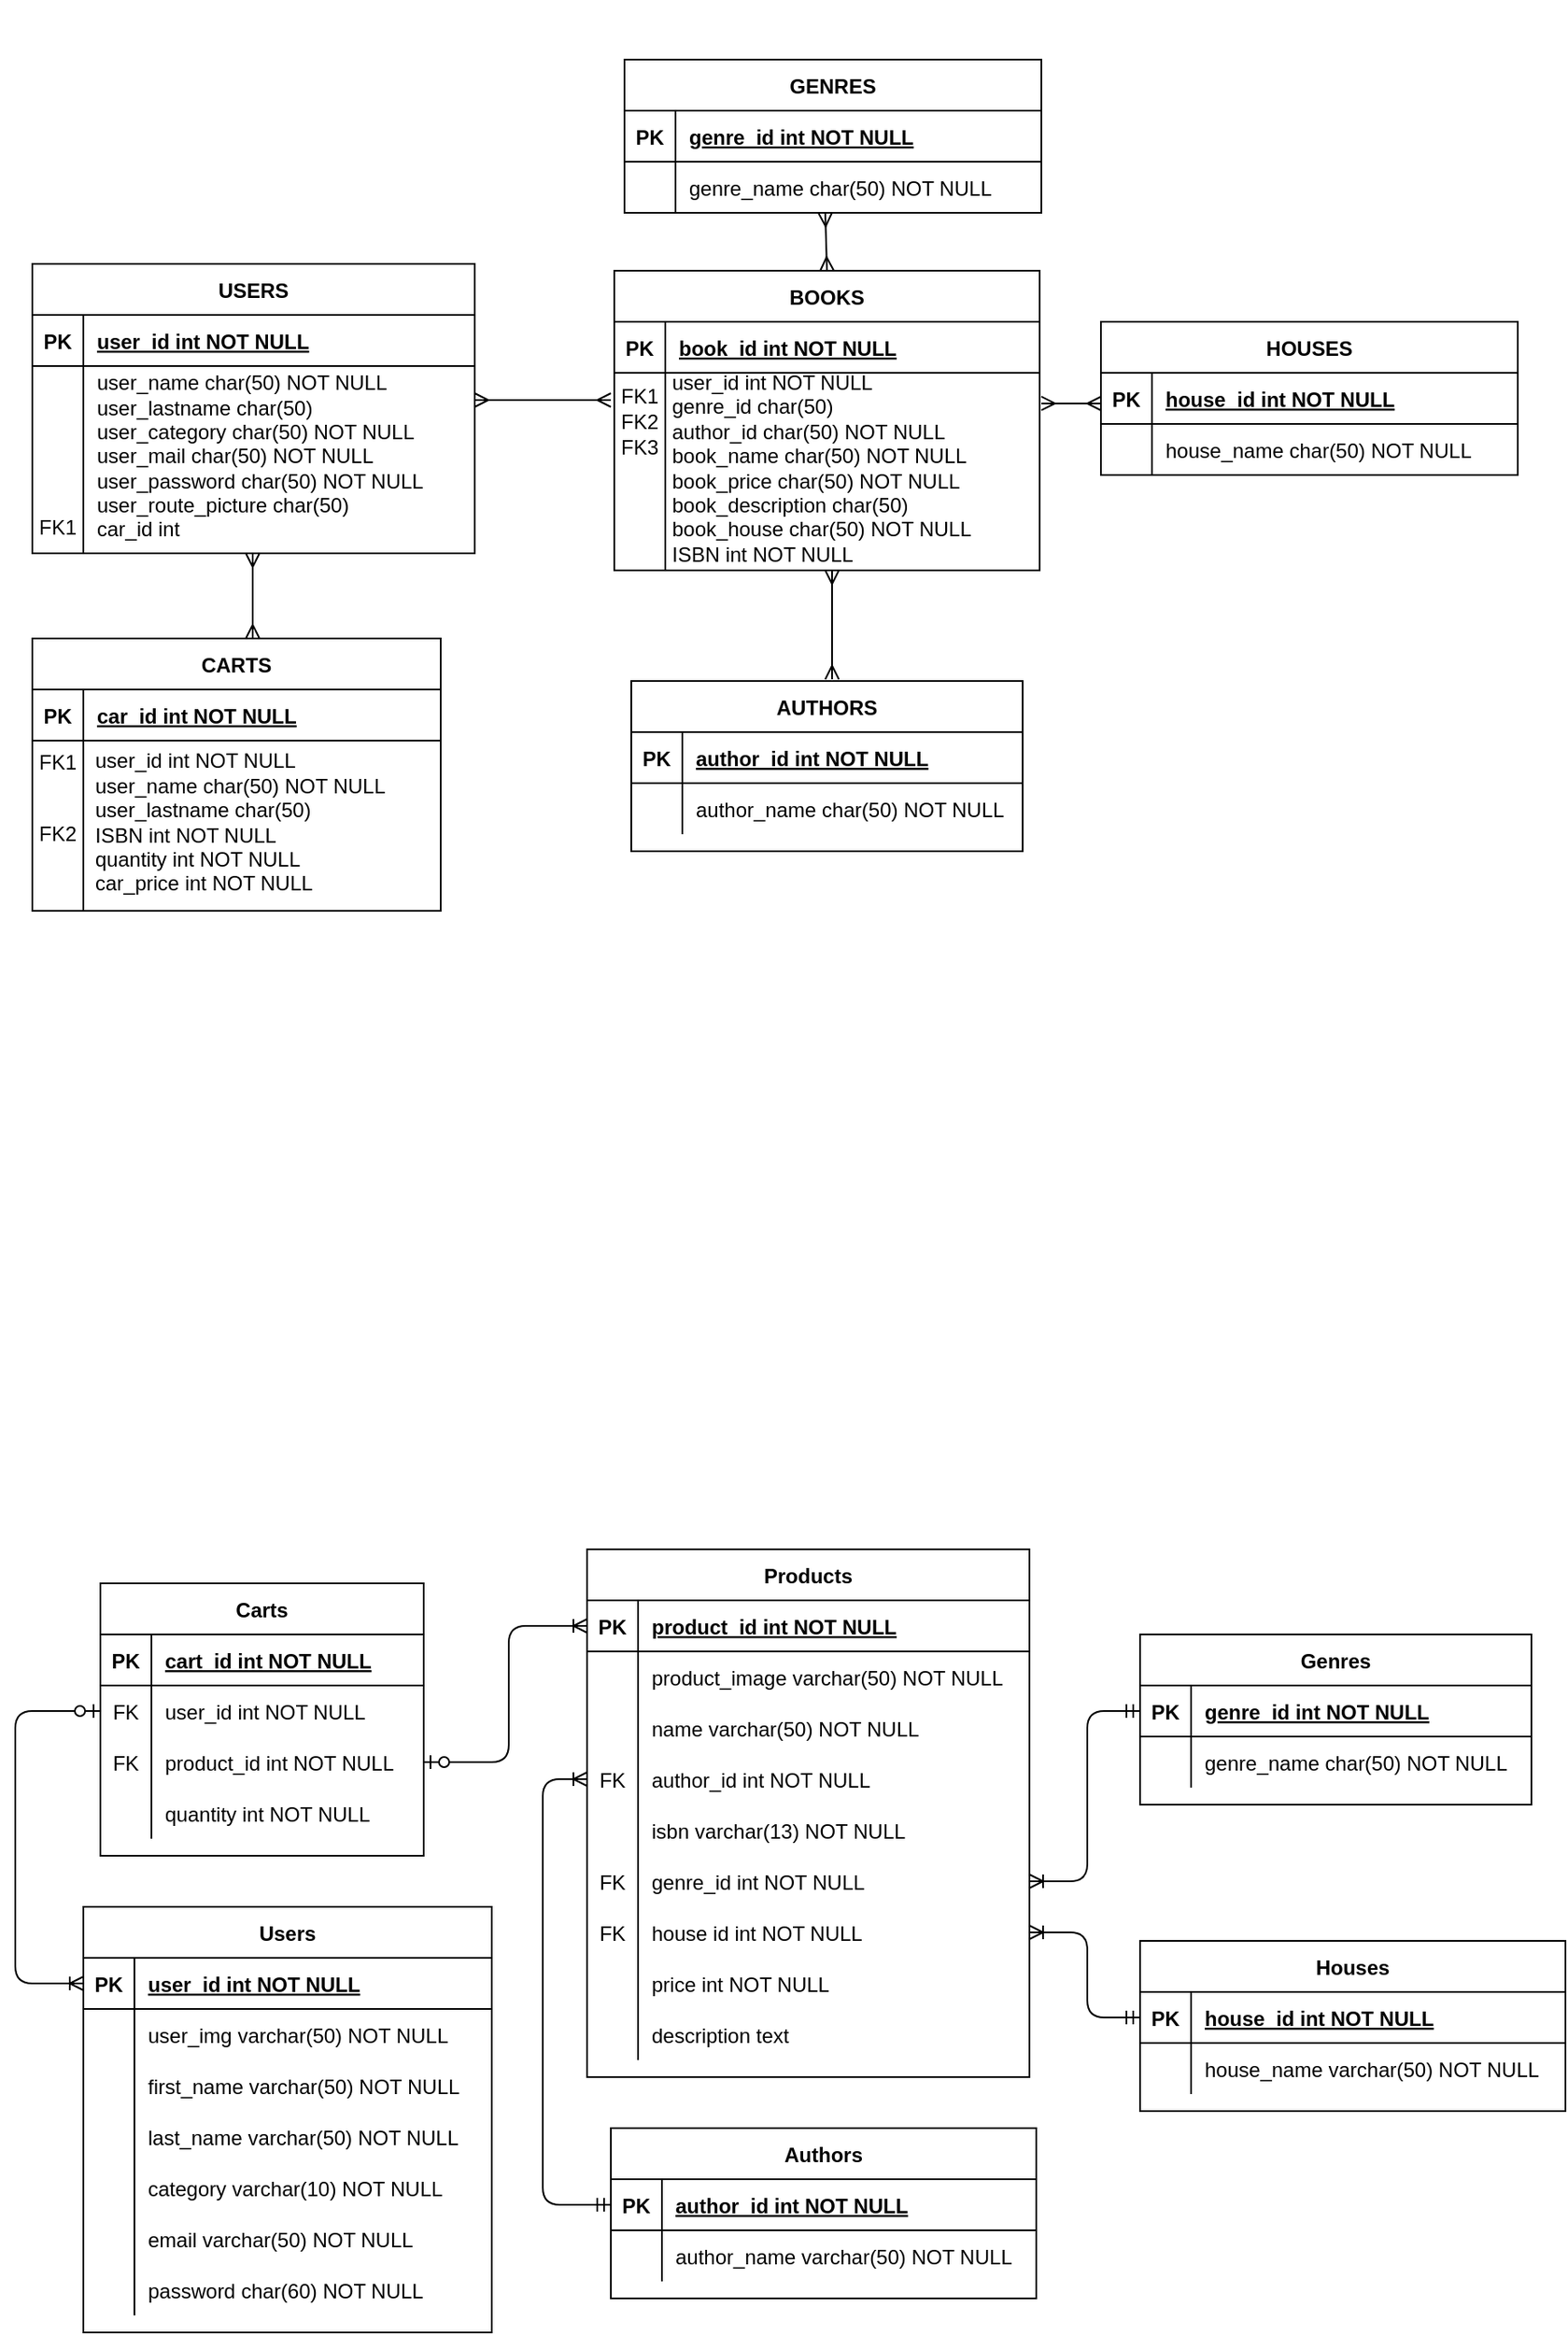 <mxfile version="16.2.4" type="github">
  <diagram id="R2lEEEUBdFMjLlhIrx00" name="Page-1">
    <mxGraphModel dx="1455" dy="888" grid="1" gridSize="10" guides="1" tooltips="1" connect="1" arrows="1" fold="1" page="1" pageScale="1" pageWidth="1100" pageHeight="850" background="none" math="0" shadow="0" extFonts="Permanent Marker^https://fonts.googleapis.com/css?family=Permanent+Marker">
      <root>
        <mxCell id="0" />
        <mxCell id="1" parent="0" />
        <mxCell id="C-vyLk0tnHw3VtMMgP7b-1" value="" style="edgeStyle=entityRelationEdgeStyle;endArrow=ERmany;startArrow=ERmany;endFill=0;startFill=0;" parent="1" edge="1">
          <mxGeometry width="100" height="100" relative="1" as="geometry">
            <mxPoint x="380" y="405" as="sourcePoint" />
            <mxPoint x="460" y="405" as="targetPoint" />
          </mxGeometry>
        </mxCell>
        <mxCell id="C-vyLk0tnHw3VtMMgP7b-2" value="BOOKS" style="shape=table;startSize=30;container=1;collapsible=1;childLayout=tableLayout;fixedRows=1;rowLines=0;fontStyle=1;align=center;resizeLast=1;" parent="1" vertex="1">
          <mxGeometry x="462" y="329" width="250" height="176" as="geometry" />
        </mxCell>
        <mxCell id="C-vyLk0tnHw3VtMMgP7b-3" value="" style="shape=partialRectangle;collapsible=0;dropTarget=0;pointerEvents=0;fillColor=none;points=[[0,0.5],[1,0.5]];portConstraint=eastwest;top=0;left=0;right=0;bottom=1;" parent="C-vyLk0tnHw3VtMMgP7b-2" vertex="1">
          <mxGeometry y="30" width="250" height="30" as="geometry" />
        </mxCell>
        <mxCell id="C-vyLk0tnHw3VtMMgP7b-4" value="PK" style="shape=partialRectangle;overflow=hidden;connectable=0;fillColor=none;top=0;left=0;bottom=0;right=0;fontStyle=1;" parent="C-vyLk0tnHw3VtMMgP7b-3" vertex="1">
          <mxGeometry width="30" height="30" as="geometry">
            <mxRectangle width="30" height="30" as="alternateBounds" />
          </mxGeometry>
        </mxCell>
        <mxCell id="C-vyLk0tnHw3VtMMgP7b-5" value="book_id int NOT NULL " style="shape=partialRectangle;overflow=hidden;connectable=0;fillColor=none;top=0;left=0;bottom=0;right=0;align=left;spacingLeft=6;fontStyle=5;" parent="C-vyLk0tnHw3VtMMgP7b-3" vertex="1">
          <mxGeometry x="30" width="220" height="30" as="geometry">
            <mxRectangle width="220" height="30" as="alternateBounds" />
          </mxGeometry>
        </mxCell>
        <mxCell id="C-vyLk0tnHw3VtMMgP7b-6" value="" style="shape=partialRectangle;collapsible=0;dropTarget=0;pointerEvents=0;fillColor=none;points=[[0,0.5],[1,0.5]];portConstraint=eastwest;top=0;left=0;right=0;bottom=0;" parent="C-vyLk0tnHw3VtMMgP7b-2" vertex="1">
          <mxGeometry y="60" width="250" height="26" as="geometry" />
        </mxCell>
        <mxCell id="C-vyLk0tnHw3VtMMgP7b-7" value="FK1" style="shape=partialRectangle;overflow=hidden;connectable=0;fillColor=none;top=0;left=0;bottom=0;right=0;" parent="C-vyLk0tnHw3VtMMgP7b-6" vertex="1">
          <mxGeometry width="30" height="26" as="geometry">
            <mxRectangle width="30" height="26" as="alternateBounds" />
          </mxGeometry>
        </mxCell>
        <mxCell id="C-vyLk0tnHw3VtMMgP7b-8" value="" style="shape=partialRectangle;overflow=hidden;connectable=0;fillColor=none;top=0;left=0;bottom=0;right=0;align=left;spacingLeft=6;" parent="C-vyLk0tnHw3VtMMgP7b-6" vertex="1">
          <mxGeometry x="30" width="220" height="26" as="geometry">
            <mxRectangle width="220" height="26" as="alternateBounds" />
          </mxGeometry>
        </mxCell>
        <mxCell id="C-vyLk0tnHw3VtMMgP7b-23" value="USERS" style="shape=table;startSize=30;container=1;collapsible=1;childLayout=tableLayout;fixedRows=1;rowLines=0;fontStyle=1;align=center;resizeLast=1;" parent="1" vertex="1">
          <mxGeometry x="120" y="325" width="260" height="170" as="geometry" />
        </mxCell>
        <mxCell id="C-vyLk0tnHw3VtMMgP7b-24" value="" style="shape=partialRectangle;collapsible=0;dropTarget=0;pointerEvents=0;fillColor=none;points=[[0,0.5],[1,0.5]];portConstraint=eastwest;top=0;left=0;right=0;bottom=1;" parent="C-vyLk0tnHw3VtMMgP7b-23" vertex="1">
          <mxGeometry y="30" width="260" height="30" as="geometry" />
        </mxCell>
        <mxCell id="C-vyLk0tnHw3VtMMgP7b-25" value="PK" style="shape=partialRectangle;overflow=hidden;connectable=0;fillColor=none;top=0;left=0;bottom=0;right=0;fontStyle=1;" parent="C-vyLk0tnHw3VtMMgP7b-24" vertex="1">
          <mxGeometry width="30" height="30" as="geometry">
            <mxRectangle width="30" height="30" as="alternateBounds" />
          </mxGeometry>
        </mxCell>
        <mxCell id="C-vyLk0tnHw3VtMMgP7b-26" value="user_id int NOT NULL " style="shape=partialRectangle;overflow=hidden;connectable=0;fillColor=none;top=0;left=0;bottom=0;right=0;align=left;spacingLeft=6;fontStyle=5;" parent="C-vyLk0tnHw3VtMMgP7b-24" vertex="1">
          <mxGeometry x="30" width="230" height="30" as="geometry">
            <mxRectangle width="230" height="30" as="alternateBounds" />
          </mxGeometry>
        </mxCell>
        <mxCell id="C-vyLk0tnHw3VtMMgP7b-27" value="" style="shape=partialRectangle;collapsible=0;dropTarget=0;pointerEvents=0;fillColor=none;points=[[0,0.5],[1,0.5]];portConstraint=eastwest;top=0;left=0;right=0;bottom=0;" parent="C-vyLk0tnHw3VtMMgP7b-23" vertex="1">
          <mxGeometry y="60" width="260" height="40" as="geometry" />
        </mxCell>
        <mxCell id="C-vyLk0tnHw3VtMMgP7b-28" value="" style="shape=partialRectangle;overflow=hidden;connectable=0;fillColor=none;top=0;left=0;bottom=0;right=0;" parent="C-vyLk0tnHw3VtMMgP7b-27" vertex="1">
          <mxGeometry width="30" height="40" as="geometry">
            <mxRectangle width="30" height="40" as="alternateBounds" />
          </mxGeometry>
        </mxCell>
        <mxCell id="C-vyLk0tnHw3VtMMgP7b-29" value="&#xa;&#xa;" style="shape=partialRectangle;overflow=hidden;connectable=0;fillColor=none;top=0;left=0;bottom=0;right=0;align=left;spacingLeft=6;" parent="C-vyLk0tnHw3VtMMgP7b-27" vertex="1">
          <mxGeometry x="30" width="230" height="40" as="geometry">
            <mxRectangle width="230" height="40" as="alternateBounds" />
          </mxGeometry>
        </mxCell>
        <mxCell id="ZneQ47D488NHgHxuApnF-2" value="&lt;div align=&quot;left&quot;&gt;user_name char(50) NOT NULL&lt;/div&gt;&lt;div align=&quot;left&quot;&gt;user_lastname char(50)&lt;br&gt;&lt;/div&gt;&lt;div align=&quot;left&quot;&gt;user_category char(50) NOT NULL&lt;/div&gt;&lt;div align=&quot;left&quot;&gt;user_mail char(50) NOT NULL&lt;/div&gt;&lt;div align=&quot;left&quot;&gt;user_password char(50) NOT NULL&lt;/div&gt;&lt;div align=&quot;left&quot;&gt;user_route_picture char(50) &lt;br&gt;&lt;/div&gt;&lt;div align=&quot;left&quot;&gt;car_id int&lt;br&gt;&lt;/div&gt;" style="text;html=1;strokeColor=none;fillColor=none;align=left;verticalAlign=middle;whiteSpace=wrap;rounded=0;" parent="1" vertex="1">
          <mxGeometry x="156" y="388" width="220" height="100" as="geometry" />
        </mxCell>
        <mxCell id="ZneQ47D488NHgHxuApnF-3" value="" style="endArrow=none;html=1;rounded=0;" parent="1" edge="1">
          <mxGeometry width="50" height="50" relative="1" as="geometry">
            <mxPoint x="150" y="495" as="sourcePoint" />
            <mxPoint x="150" y="425" as="targetPoint" />
          </mxGeometry>
        </mxCell>
        <mxCell id="ZneQ47D488NHgHxuApnF-8" value="&lt;div align=&quot;left&quot;&gt;&lt;font style=&quot;font-size: 12px&quot;&gt;user_id int NOT NULL&lt;/font&gt;&lt;/div&gt;&lt;div align=&quot;left&quot;&gt;&lt;font style=&quot;font-size: 12px&quot;&gt;genre_id char(50)&lt;br&gt;&lt;/font&gt;&lt;/div&gt;&lt;div align=&quot;left&quot;&gt;&lt;font style=&quot;font-size: 12px&quot;&gt;author_id char(50) NOT NULL&lt;/font&gt;&lt;/div&gt;&lt;div align=&quot;left&quot;&gt;&lt;font style=&quot;font-size: 12px&quot;&gt;book_name char(50) NOT NULL&lt;/font&gt;&lt;/div&gt;&lt;div align=&quot;left&quot;&gt;&lt;font style=&quot;font-size: 12px&quot;&gt;book_price char(50) NOT NULL&lt;/font&gt;&lt;/div&gt;&lt;div align=&quot;left&quot;&gt;&lt;font style=&quot;font-size: 12px&quot;&gt;book_description char(50) &lt;br&gt;&lt;/font&gt;&lt;/div&gt;&lt;div align=&quot;left&quot;&gt;&lt;font style=&quot;font-size: 12px&quot;&gt;book_house char(50) NOT NULL&lt;br&gt;&lt;/font&gt;&lt;/div&gt;&lt;div align=&quot;left&quot;&gt;&lt;font style=&quot;font-size: 12px&quot;&gt;ISBN int NOT NULL&lt;/font&gt;&lt;/div&gt;" style="text;html=1;strokeColor=none;fillColor=none;align=left;verticalAlign=middle;whiteSpace=wrap;rounded=0;" parent="1" vertex="1">
          <mxGeometry x="494" y="391" width="220" height="107" as="geometry" />
        </mxCell>
        <mxCell id="ZneQ47D488NHgHxuApnF-9" value="FK2" style="shape=partialRectangle;overflow=hidden;connectable=0;fillColor=none;top=0;left=0;bottom=0;right=0;" parent="1" vertex="1">
          <mxGeometry x="462" y="402" width="30" height="30" as="geometry">
            <mxRectangle width="30" height="30" as="alternateBounds" />
          </mxGeometry>
        </mxCell>
        <mxCell id="ZneQ47D488NHgHxuApnF-10" value="FK3" style="shape=partialRectangle;overflow=hidden;connectable=0;fillColor=none;top=0;left=0;bottom=0;right=0;" parent="1" vertex="1">
          <mxGeometry x="462" y="417" width="30" height="30" as="geometry">
            <mxRectangle width="30" height="30" as="alternateBounds" />
          </mxGeometry>
        </mxCell>
        <mxCell id="ZneQ47D488NHgHxuApnF-11" value="" style="endArrow=none;html=1;rounded=0;" parent="1" edge="1">
          <mxGeometry width="50" height="50" relative="1" as="geometry">
            <mxPoint x="492" y="505" as="sourcePoint" />
            <mxPoint x="492" y="405" as="targetPoint" />
          </mxGeometry>
        </mxCell>
        <mxCell id="YpCkI6LuMpmQPJ3ws52z-8" value="" style="endArrow=ERmany;html=1;rounded=0;startArrow=ERmany;startFill=0;endFill=0;" parent="1" edge="1">
          <mxGeometry width="50" height="50" relative="1" as="geometry">
            <mxPoint x="590" y="569" as="sourcePoint" />
            <mxPoint x="590" y="505" as="targetPoint" />
          </mxGeometry>
        </mxCell>
        <mxCell id="YpCkI6LuMpmQPJ3ws52z-10" value="" style="group" parent="1" vertex="1" connectable="0">
          <mxGeometry x="476" y="170" width="335" height="210" as="geometry" />
        </mxCell>
        <mxCell id="YpCkI6LuMpmQPJ3ws52z-11" value="GENRES" style="shape=table;startSize=30;container=1;collapsible=1;childLayout=tableLayout;fixedRows=1;rowLines=0;fontStyle=1;align=center;resizeLast=1;" parent="YpCkI6LuMpmQPJ3ws52z-10" vertex="1">
          <mxGeometry x="-8" y="35" width="245" height="90" as="geometry" />
        </mxCell>
        <mxCell id="YpCkI6LuMpmQPJ3ws52z-12" value="" style="shape=partialRectangle;collapsible=0;dropTarget=0;pointerEvents=0;fillColor=none;points=[[0,0.5],[1,0.5]];portConstraint=eastwest;top=0;left=0;right=0;bottom=1;" parent="YpCkI6LuMpmQPJ3ws52z-11" vertex="1">
          <mxGeometry y="30" width="245" height="30" as="geometry" />
        </mxCell>
        <mxCell id="YpCkI6LuMpmQPJ3ws52z-13" value="PK" style="shape=partialRectangle;overflow=hidden;connectable=0;fillColor=none;top=0;left=0;bottom=0;right=0;fontStyle=1;" parent="YpCkI6LuMpmQPJ3ws52z-12" vertex="1">
          <mxGeometry width="30" height="30" as="geometry">
            <mxRectangle width="30" height="30" as="alternateBounds" />
          </mxGeometry>
        </mxCell>
        <mxCell id="YpCkI6LuMpmQPJ3ws52z-14" value="genre_id int NOT NULL " style="shape=partialRectangle;overflow=hidden;connectable=0;fillColor=none;top=0;left=0;bottom=0;right=0;align=left;spacingLeft=6;fontStyle=5;" parent="YpCkI6LuMpmQPJ3ws52z-12" vertex="1">
          <mxGeometry x="30" width="215" height="30" as="geometry">
            <mxRectangle width="215" height="30" as="alternateBounds" />
          </mxGeometry>
        </mxCell>
        <mxCell id="YpCkI6LuMpmQPJ3ws52z-15" value="" style="shape=partialRectangle;collapsible=0;dropTarget=0;pointerEvents=0;fillColor=none;points=[[0,0.5],[1,0.5]];portConstraint=eastwest;top=0;left=0;right=0;bottom=0;" parent="YpCkI6LuMpmQPJ3ws52z-11" vertex="1">
          <mxGeometry y="60" width="245" height="30" as="geometry" />
        </mxCell>
        <mxCell id="YpCkI6LuMpmQPJ3ws52z-16" value="" style="shape=partialRectangle;overflow=hidden;connectable=0;fillColor=none;top=0;left=0;bottom=0;right=0;" parent="YpCkI6LuMpmQPJ3ws52z-15" vertex="1">
          <mxGeometry width="30" height="30" as="geometry">
            <mxRectangle width="30" height="30" as="alternateBounds" />
          </mxGeometry>
        </mxCell>
        <mxCell id="YpCkI6LuMpmQPJ3ws52z-17" value="genre_name char(50) NOT NULL" style="shape=partialRectangle;overflow=hidden;connectable=0;fillColor=none;top=0;left=0;bottom=0;right=0;align=left;spacingLeft=6;" parent="YpCkI6LuMpmQPJ3ws52z-15" vertex="1">
          <mxGeometry x="30" width="215" height="30" as="geometry">
            <mxRectangle width="215" height="30" as="alternateBounds" />
          </mxGeometry>
        </mxCell>
        <mxCell id="YpCkI6LuMpmQPJ3ws52z-26" value="" style="endArrow=ERmany;html=1;rounded=0;startArrow=ERmany;startFill=0;endFill=0;exitX=0.5;exitY=0;exitDx=0;exitDy=0;" parent="YpCkI6LuMpmQPJ3ws52z-10" source="C-vyLk0tnHw3VtMMgP7b-2" edge="1">
          <mxGeometry width="50" height="50" relative="1" as="geometry">
            <mxPoint x="178.04" y="125" as="sourcePoint" />
            <mxPoint x="110" y="125" as="targetPoint" />
          </mxGeometry>
        </mxCell>
        <mxCell id="YpCkI6LuMpmQPJ3ws52z-19" value="HOUSES" style="shape=table;startSize=30;container=1;collapsible=1;childLayout=tableLayout;fixedRows=1;rowLines=0;fontStyle=1;align=center;resizeLast=1;" parent="1" vertex="1">
          <mxGeometry x="748" y="359" width="245" height="90" as="geometry" />
        </mxCell>
        <mxCell id="YpCkI6LuMpmQPJ3ws52z-20" value="" style="shape=partialRectangle;collapsible=0;dropTarget=0;pointerEvents=0;fillColor=none;points=[[0,0.5],[1,0.5]];portConstraint=eastwest;top=0;left=0;right=0;bottom=1;" parent="YpCkI6LuMpmQPJ3ws52z-19" vertex="1">
          <mxGeometry y="30" width="245" height="30" as="geometry" />
        </mxCell>
        <mxCell id="YpCkI6LuMpmQPJ3ws52z-21" value="PK" style="shape=partialRectangle;overflow=hidden;connectable=0;fillColor=none;top=0;left=0;bottom=0;right=0;fontStyle=1;" parent="YpCkI6LuMpmQPJ3ws52z-20" vertex="1">
          <mxGeometry width="30" height="30" as="geometry">
            <mxRectangle width="30" height="30" as="alternateBounds" />
          </mxGeometry>
        </mxCell>
        <mxCell id="YpCkI6LuMpmQPJ3ws52z-22" value="house_id int NOT NULL " style="shape=partialRectangle;overflow=hidden;connectable=0;fillColor=none;top=0;left=0;bottom=0;right=0;align=left;spacingLeft=6;fontStyle=5;" parent="YpCkI6LuMpmQPJ3ws52z-20" vertex="1">
          <mxGeometry x="30" width="215" height="30" as="geometry">
            <mxRectangle width="215" height="30" as="alternateBounds" />
          </mxGeometry>
        </mxCell>
        <mxCell id="YpCkI6LuMpmQPJ3ws52z-23" value="" style="shape=partialRectangle;collapsible=0;dropTarget=0;pointerEvents=0;fillColor=none;points=[[0,0.5],[1,0.5]];portConstraint=eastwest;top=0;left=0;right=0;bottom=0;" parent="YpCkI6LuMpmQPJ3ws52z-19" vertex="1">
          <mxGeometry y="60" width="245" height="30" as="geometry" />
        </mxCell>
        <mxCell id="YpCkI6LuMpmQPJ3ws52z-24" value="" style="shape=partialRectangle;overflow=hidden;connectable=0;fillColor=none;top=0;left=0;bottom=0;right=0;" parent="YpCkI6LuMpmQPJ3ws52z-23" vertex="1">
          <mxGeometry width="30" height="30" as="geometry">
            <mxRectangle width="30" height="30" as="alternateBounds" />
          </mxGeometry>
        </mxCell>
        <mxCell id="YpCkI6LuMpmQPJ3ws52z-25" value="house_name char(50) NOT NULL" style="shape=partialRectangle;overflow=hidden;connectable=0;fillColor=none;top=0;left=0;bottom=0;right=0;align=left;spacingLeft=6;" parent="YpCkI6LuMpmQPJ3ws52z-23" vertex="1">
          <mxGeometry x="30" width="215" height="30" as="geometry">
            <mxRectangle width="215" height="30" as="alternateBounds" />
          </mxGeometry>
        </mxCell>
        <mxCell id="YpCkI6LuMpmQPJ3ws52z-30" value="" style="endArrow=ERmany;html=1;rounded=0;startArrow=ERmany;startFill=0;endFill=0;entryX=0;entryY=0.5;entryDx=0;entryDy=0;exitX=1;exitY=0.112;exitDx=0;exitDy=0;exitPerimeter=0;" parent="1" edge="1">
          <mxGeometry width="50" height="50" relative="1" as="geometry">
            <mxPoint x="713" y="406.984" as="sourcePoint" />
            <mxPoint x="748" y="407" as="targetPoint" />
          </mxGeometry>
        </mxCell>
        <mxCell id="YpCkI6LuMpmQPJ3ws52z-33" value="CARTS" style="shape=table;startSize=30;container=1;collapsible=1;childLayout=tableLayout;fixedRows=1;rowLines=0;fontStyle=1;align=center;resizeLast=1;" parent="1" vertex="1">
          <mxGeometry x="120" y="545" width="240" height="160" as="geometry" />
        </mxCell>
        <mxCell id="YpCkI6LuMpmQPJ3ws52z-34" value="" style="shape=partialRectangle;collapsible=0;dropTarget=0;pointerEvents=0;fillColor=none;points=[[0,0.5],[1,0.5]];portConstraint=eastwest;top=0;left=0;right=0;bottom=1;" parent="YpCkI6LuMpmQPJ3ws52z-33" vertex="1">
          <mxGeometry y="30" width="240" height="30" as="geometry" />
        </mxCell>
        <mxCell id="YpCkI6LuMpmQPJ3ws52z-35" value="PK" style="shape=partialRectangle;overflow=hidden;connectable=0;fillColor=none;top=0;left=0;bottom=0;right=0;fontStyle=1;" parent="YpCkI6LuMpmQPJ3ws52z-34" vertex="1">
          <mxGeometry width="30" height="30" as="geometry">
            <mxRectangle width="30" height="30" as="alternateBounds" />
          </mxGeometry>
        </mxCell>
        <mxCell id="YpCkI6LuMpmQPJ3ws52z-36" value="car_id int NOT NULL " style="shape=partialRectangle;overflow=hidden;connectable=0;fillColor=none;top=0;left=0;bottom=0;right=0;align=left;spacingLeft=6;fontStyle=5;" parent="YpCkI6LuMpmQPJ3ws52z-34" vertex="1">
          <mxGeometry x="30" width="210" height="30" as="geometry">
            <mxRectangle width="210" height="30" as="alternateBounds" />
          </mxGeometry>
        </mxCell>
        <mxCell id="YpCkI6LuMpmQPJ3ws52z-37" value="" style="shape=partialRectangle;collapsible=0;dropTarget=0;pointerEvents=0;fillColor=none;points=[[0,0.5],[1,0.5]];portConstraint=eastwest;top=0;left=0;right=0;bottom=0;" parent="YpCkI6LuMpmQPJ3ws52z-33" vertex="1">
          <mxGeometry y="60" width="240" height="30" as="geometry" />
        </mxCell>
        <mxCell id="YpCkI6LuMpmQPJ3ws52z-38" value="" style="shape=partialRectangle;overflow=hidden;connectable=0;fillColor=none;top=0;left=0;bottom=0;right=0;" parent="YpCkI6LuMpmQPJ3ws52z-37" vertex="1">
          <mxGeometry width="30" height="30" as="geometry">
            <mxRectangle width="30" height="30" as="alternateBounds" />
          </mxGeometry>
        </mxCell>
        <mxCell id="YpCkI6LuMpmQPJ3ws52z-39" value="&#xa;" style="shape=partialRectangle;overflow=hidden;connectable=0;fillColor=none;top=0;left=0;bottom=0;right=0;align=left;spacingLeft=6;" parent="YpCkI6LuMpmQPJ3ws52z-37" vertex="1">
          <mxGeometry x="30" width="210" height="30" as="geometry">
            <mxRectangle width="210" height="30" as="alternateBounds" />
          </mxGeometry>
        </mxCell>
        <mxCell id="YpCkI6LuMpmQPJ3ws52z-41" value="" style="endArrow=none;html=1;rounded=0;" parent="1" edge="1">
          <mxGeometry width="50" height="50" relative="1" as="geometry">
            <mxPoint x="150" y="705" as="sourcePoint" />
            <mxPoint x="150" y="635" as="targetPoint" />
          </mxGeometry>
        </mxCell>
        <mxCell id="YpCkI6LuMpmQPJ3ws52z-43" value="&lt;div&gt;user_id int NOT NULL&lt;br&gt;&lt;/div&gt;&lt;div&gt;user_name char(50) NOT NULL&lt;/div&gt;user_lastname char(50)&lt;br&gt;&lt;div&gt;ISBN int NOT NULL&lt;/div&gt;&lt;div&gt;quantity int NOT NULL&lt;/div&gt;&lt;div&gt;car_price int NOT NULL&lt;br&gt;&lt;/div&gt;" style="text;html=1;strokeColor=none;fillColor=none;align=left;verticalAlign=middle;whiteSpace=wrap;rounded=0;" parent="1" vertex="1">
          <mxGeometry x="155" y="638" width="202" height="30" as="geometry" />
        </mxCell>
        <mxCell id="YpCkI6LuMpmQPJ3ws52z-44" value="FK1" style="shape=partialRectangle;overflow=hidden;connectable=0;fillColor=none;top=0;left=0;bottom=0;right=0;" parent="1" vertex="1">
          <mxGeometry x="120" y="602" width="30" height="30" as="geometry">
            <mxRectangle width="30" height="30" as="alternateBounds" />
          </mxGeometry>
        </mxCell>
        <mxCell id="YpCkI6LuMpmQPJ3ws52z-45" value="FK2" style="shape=partialRectangle;overflow=hidden;connectable=0;fillColor=none;top=0;left=0;bottom=0;right=0;" parent="1" vertex="1">
          <mxGeometry x="120" y="644" width="30" height="30" as="geometry">
            <mxRectangle width="30" height="30" as="alternateBounds" />
          </mxGeometry>
        </mxCell>
        <mxCell id="YpCkI6LuMpmQPJ3ws52z-46" value="FK1" style="shape=partialRectangle;overflow=hidden;connectable=0;fillColor=none;top=0;left=0;bottom=0;right=0;" parent="1" vertex="1">
          <mxGeometry x="120" y="464" width="30" height="30" as="geometry">
            <mxRectangle width="30" height="30" as="alternateBounds" />
          </mxGeometry>
        </mxCell>
        <mxCell id="YpCkI6LuMpmQPJ3ws52z-47" value="" style="endArrow=ERmany;html=1;rounded=0;startArrow=ERmany;startFill=0;endFill=0;" parent="1" edge="1">
          <mxGeometry width="50" height="50" relative="1" as="geometry">
            <mxPoint x="249.5" y="545" as="sourcePoint" />
            <mxPoint x="249.5" y="495" as="targetPoint" />
          </mxGeometry>
        </mxCell>
        <mxCell id="8YSvI5HDLCldSoKLDmNp-1" value="Users" style="shape=table;startSize=30;container=1;collapsible=1;childLayout=tableLayout;fixedRows=1;rowLines=0;fontStyle=1;align=center;resizeLast=1;" vertex="1" parent="1">
          <mxGeometry x="150" y="1290" width="240" height="250" as="geometry" />
        </mxCell>
        <mxCell id="8YSvI5HDLCldSoKLDmNp-2" value="" style="shape=tableRow;horizontal=0;startSize=0;swimlaneHead=0;swimlaneBody=0;fillColor=none;collapsible=0;dropTarget=0;points=[[0,0.5],[1,0.5]];portConstraint=eastwest;top=0;left=0;right=0;bottom=1;" vertex="1" parent="8YSvI5HDLCldSoKLDmNp-1">
          <mxGeometry y="30" width="240" height="30" as="geometry" />
        </mxCell>
        <mxCell id="8YSvI5HDLCldSoKLDmNp-3" value="PK" style="shape=partialRectangle;overflow=hidden;connectable=0;fillColor=none;top=0;left=0;bottom=0;right=0;fontStyle=1;" vertex="1" parent="8YSvI5HDLCldSoKLDmNp-2">
          <mxGeometry width="30" height="30" as="geometry">
            <mxRectangle width="30" height="30" as="alternateBounds" />
          </mxGeometry>
        </mxCell>
        <mxCell id="8YSvI5HDLCldSoKLDmNp-4" value="user_id int NOT NULL" style="shape=partialRectangle;overflow=hidden;connectable=0;fillColor=none;align=left;top=0;left=0;bottom=0;right=0;spacingLeft=6;fontStyle=5;" vertex="1" parent="8YSvI5HDLCldSoKLDmNp-2">
          <mxGeometry x="30" width="210" height="30" as="geometry">
            <mxRectangle width="210" height="30" as="alternateBounds" />
          </mxGeometry>
        </mxCell>
        <mxCell id="8YSvI5HDLCldSoKLDmNp-5" value="" style="shape=tableRow;horizontal=0;startSize=0;swimlaneHead=0;swimlaneBody=0;fillColor=none;collapsible=0;dropTarget=0;points=[[0,0.5],[1,0.5]];portConstraint=eastwest;top=0;left=0;right=0;bottom=0;" vertex="1" parent="8YSvI5HDLCldSoKLDmNp-1">
          <mxGeometry y="60" width="240" height="30" as="geometry" />
        </mxCell>
        <mxCell id="8YSvI5HDLCldSoKLDmNp-6" value="" style="shape=partialRectangle;overflow=hidden;connectable=0;fillColor=none;top=0;left=0;bottom=0;right=0;" vertex="1" parent="8YSvI5HDLCldSoKLDmNp-5">
          <mxGeometry width="30" height="30" as="geometry">
            <mxRectangle width="30" height="30" as="alternateBounds" />
          </mxGeometry>
        </mxCell>
        <mxCell id="8YSvI5HDLCldSoKLDmNp-7" value="user_img varchar(50) NOT NULL" style="shape=partialRectangle;overflow=hidden;connectable=0;fillColor=none;align=left;top=0;left=0;bottom=0;right=0;spacingLeft=6;" vertex="1" parent="8YSvI5HDLCldSoKLDmNp-5">
          <mxGeometry x="30" width="210" height="30" as="geometry">
            <mxRectangle width="210" height="30" as="alternateBounds" />
          </mxGeometry>
        </mxCell>
        <mxCell id="8YSvI5HDLCldSoKLDmNp-8" value="" style="shape=tableRow;horizontal=0;startSize=0;swimlaneHead=0;swimlaneBody=0;fillColor=none;collapsible=0;dropTarget=0;points=[[0,0.5],[1,0.5]];portConstraint=eastwest;top=0;left=0;right=0;bottom=0;" vertex="1" parent="8YSvI5HDLCldSoKLDmNp-1">
          <mxGeometry y="90" width="240" height="30" as="geometry" />
        </mxCell>
        <mxCell id="8YSvI5HDLCldSoKLDmNp-9" value="" style="shape=partialRectangle;overflow=hidden;connectable=0;fillColor=none;top=0;left=0;bottom=0;right=0;" vertex="1" parent="8YSvI5HDLCldSoKLDmNp-8">
          <mxGeometry width="30" height="30" as="geometry">
            <mxRectangle width="30" height="30" as="alternateBounds" />
          </mxGeometry>
        </mxCell>
        <mxCell id="8YSvI5HDLCldSoKLDmNp-10" value="first_name varchar(50) NOT NULL" style="shape=partialRectangle;overflow=hidden;connectable=0;fillColor=none;align=left;top=0;left=0;bottom=0;right=0;spacingLeft=6;" vertex="1" parent="8YSvI5HDLCldSoKLDmNp-8">
          <mxGeometry x="30" width="210" height="30" as="geometry">
            <mxRectangle width="210" height="30" as="alternateBounds" />
          </mxGeometry>
        </mxCell>
        <mxCell id="8YSvI5HDLCldSoKLDmNp-11" value="" style="shape=tableRow;horizontal=0;startSize=0;swimlaneHead=0;swimlaneBody=0;fillColor=none;collapsible=0;dropTarget=0;points=[[0,0.5],[1,0.5]];portConstraint=eastwest;top=0;left=0;right=0;bottom=0;" vertex="1" parent="8YSvI5HDLCldSoKLDmNp-1">
          <mxGeometry y="120" width="240" height="30" as="geometry" />
        </mxCell>
        <mxCell id="8YSvI5HDLCldSoKLDmNp-12" value="" style="shape=partialRectangle;overflow=hidden;connectable=0;fillColor=none;top=0;left=0;bottom=0;right=0;" vertex="1" parent="8YSvI5HDLCldSoKLDmNp-11">
          <mxGeometry width="30" height="30" as="geometry">
            <mxRectangle width="30" height="30" as="alternateBounds" />
          </mxGeometry>
        </mxCell>
        <mxCell id="8YSvI5HDLCldSoKLDmNp-13" value="last_name varchar(50) NOT NULL" style="shape=partialRectangle;overflow=hidden;connectable=0;fillColor=none;align=left;top=0;left=0;bottom=0;right=0;spacingLeft=6;" vertex="1" parent="8YSvI5HDLCldSoKLDmNp-11">
          <mxGeometry x="30" width="210" height="30" as="geometry">
            <mxRectangle width="210" height="30" as="alternateBounds" />
          </mxGeometry>
        </mxCell>
        <mxCell id="8YSvI5HDLCldSoKLDmNp-14" value="" style="shape=tableRow;horizontal=0;startSize=0;swimlaneHead=0;swimlaneBody=0;fillColor=none;collapsible=0;dropTarget=0;points=[[0,0.5],[1,0.5]];portConstraint=eastwest;top=0;left=0;right=0;bottom=0;" vertex="1" parent="8YSvI5HDLCldSoKLDmNp-1">
          <mxGeometry y="150" width="240" height="30" as="geometry" />
        </mxCell>
        <mxCell id="8YSvI5HDLCldSoKLDmNp-15" value="" style="shape=partialRectangle;overflow=hidden;connectable=0;fillColor=none;top=0;left=0;bottom=0;right=0;" vertex="1" parent="8YSvI5HDLCldSoKLDmNp-14">
          <mxGeometry width="30" height="30" as="geometry">
            <mxRectangle width="30" height="30" as="alternateBounds" />
          </mxGeometry>
        </mxCell>
        <mxCell id="8YSvI5HDLCldSoKLDmNp-16" value="category varchar(10) NOT NULL" style="shape=partialRectangle;overflow=hidden;connectable=0;fillColor=none;align=left;top=0;left=0;bottom=0;right=0;spacingLeft=6;" vertex="1" parent="8YSvI5HDLCldSoKLDmNp-14">
          <mxGeometry x="30" width="210" height="30" as="geometry">
            <mxRectangle width="210" height="30" as="alternateBounds" />
          </mxGeometry>
        </mxCell>
        <mxCell id="8YSvI5HDLCldSoKLDmNp-17" value="" style="shape=tableRow;horizontal=0;startSize=0;swimlaneHead=0;swimlaneBody=0;fillColor=none;collapsible=0;dropTarget=0;points=[[0,0.5],[1,0.5]];portConstraint=eastwest;top=0;left=0;right=0;bottom=0;" vertex="1" parent="8YSvI5HDLCldSoKLDmNp-1">
          <mxGeometry y="180" width="240" height="30" as="geometry" />
        </mxCell>
        <mxCell id="8YSvI5HDLCldSoKLDmNp-18" value="" style="shape=partialRectangle;overflow=hidden;connectable=0;fillColor=none;top=0;left=0;bottom=0;right=0;" vertex="1" parent="8YSvI5HDLCldSoKLDmNp-17">
          <mxGeometry width="30" height="30" as="geometry">
            <mxRectangle width="30" height="30" as="alternateBounds" />
          </mxGeometry>
        </mxCell>
        <mxCell id="8YSvI5HDLCldSoKLDmNp-19" value="email varchar(50) NOT NULL" style="shape=partialRectangle;overflow=hidden;connectable=0;fillColor=none;align=left;top=0;left=0;bottom=0;right=0;spacingLeft=6;" vertex="1" parent="8YSvI5HDLCldSoKLDmNp-17">
          <mxGeometry x="30" width="210" height="30" as="geometry">
            <mxRectangle width="210" height="30" as="alternateBounds" />
          </mxGeometry>
        </mxCell>
        <mxCell id="8YSvI5HDLCldSoKLDmNp-20" value="" style="shape=tableRow;horizontal=0;startSize=0;swimlaneHead=0;swimlaneBody=0;fillColor=none;collapsible=0;dropTarget=0;points=[[0,0.5],[1,0.5]];portConstraint=eastwest;top=0;left=0;right=0;bottom=0;" vertex="1" parent="8YSvI5HDLCldSoKLDmNp-1">
          <mxGeometry y="210" width="240" height="30" as="geometry" />
        </mxCell>
        <mxCell id="8YSvI5HDLCldSoKLDmNp-21" value="" style="shape=partialRectangle;overflow=hidden;connectable=0;fillColor=none;top=0;left=0;bottom=0;right=0;" vertex="1" parent="8YSvI5HDLCldSoKLDmNp-20">
          <mxGeometry width="30" height="30" as="geometry">
            <mxRectangle width="30" height="30" as="alternateBounds" />
          </mxGeometry>
        </mxCell>
        <mxCell id="8YSvI5HDLCldSoKLDmNp-22" value="password char(60) NOT NULL" style="shape=partialRectangle;overflow=hidden;connectable=0;fillColor=none;align=left;top=0;left=0;bottom=0;right=0;spacingLeft=6;" vertex="1" parent="8YSvI5HDLCldSoKLDmNp-20">
          <mxGeometry x="30" width="210" height="30" as="geometry">
            <mxRectangle width="210" height="30" as="alternateBounds" />
          </mxGeometry>
        </mxCell>
        <mxCell id="8YSvI5HDLCldSoKLDmNp-83" value="Authors" style="shape=table;startSize=30;container=1;collapsible=1;childLayout=tableLayout;fixedRows=1;rowLines=0;fontStyle=1;align=center;resizeLast=1;" vertex="1" parent="1">
          <mxGeometry x="460" y="1420" width="250" height="100" as="geometry" />
        </mxCell>
        <mxCell id="8YSvI5HDLCldSoKLDmNp-84" value="" style="shape=tableRow;horizontal=0;startSize=0;swimlaneHead=0;swimlaneBody=0;fillColor=none;collapsible=0;dropTarget=0;points=[[0,0.5],[1,0.5]];portConstraint=eastwest;top=0;left=0;right=0;bottom=1;" vertex="1" parent="8YSvI5HDLCldSoKLDmNp-83">
          <mxGeometry y="30" width="250" height="30" as="geometry" />
        </mxCell>
        <mxCell id="8YSvI5HDLCldSoKLDmNp-85" value="PK" style="shape=partialRectangle;overflow=hidden;connectable=0;fillColor=none;top=0;left=0;bottom=0;right=0;fontStyle=1;" vertex="1" parent="8YSvI5HDLCldSoKLDmNp-84">
          <mxGeometry width="30" height="30" as="geometry">
            <mxRectangle width="30" height="30" as="alternateBounds" />
          </mxGeometry>
        </mxCell>
        <mxCell id="8YSvI5HDLCldSoKLDmNp-86" value="author_id int NOT NULL" style="shape=partialRectangle;overflow=hidden;connectable=0;fillColor=none;align=left;top=0;left=0;bottom=0;right=0;spacingLeft=6;fontStyle=5;" vertex="1" parent="8YSvI5HDLCldSoKLDmNp-84">
          <mxGeometry x="30" width="220" height="30" as="geometry">
            <mxRectangle width="220" height="30" as="alternateBounds" />
          </mxGeometry>
        </mxCell>
        <mxCell id="8YSvI5HDLCldSoKLDmNp-87" value="" style="shape=tableRow;horizontal=0;startSize=0;swimlaneHead=0;swimlaneBody=0;fillColor=none;collapsible=0;dropTarget=0;points=[[0,0.5],[1,0.5]];portConstraint=eastwest;top=0;left=0;right=0;bottom=0;" vertex="1" parent="8YSvI5HDLCldSoKLDmNp-83">
          <mxGeometry y="60" width="250" height="30" as="geometry" />
        </mxCell>
        <mxCell id="8YSvI5HDLCldSoKLDmNp-88" value="" style="shape=partialRectangle;overflow=hidden;connectable=0;fillColor=none;top=0;left=0;bottom=0;right=0;" vertex="1" parent="8YSvI5HDLCldSoKLDmNp-87">
          <mxGeometry width="30" height="30" as="geometry">
            <mxRectangle width="30" height="30" as="alternateBounds" />
          </mxGeometry>
        </mxCell>
        <mxCell id="8YSvI5HDLCldSoKLDmNp-89" value="author_name varchar(50) NOT NULL" style="shape=partialRectangle;overflow=hidden;connectable=0;fillColor=none;align=left;top=0;left=0;bottom=0;right=0;spacingLeft=6;" vertex="1" parent="8YSvI5HDLCldSoKLDmNp-87">
          <mxGeometry x="30" width="220" height="30" as="geometry">
            <mxRectangle width="220" height="30" as="alternateBounds" />
          </mxGeometry>
        </mxCell>
        <mxCell id="8YSvI5HDLCldSoKLDmNp-90" value="Genres" style="shape=table;startSize=30;container=1;collapsible=1;childLayout=tableLayout;fixedRows=1;rowLines=0;fontStyle=1;align=center;resizeLast=1;" vertex="1" parent="1">
          <mxGeometry x="771" y="1130" width="230" height="100" as="geometry" />
        </mxCell>
        <mxCell id="8YSvI5HDLCldSoKLDmNp-91" value="" style="shape=tableRow;horizontal=0;startSize=0;swimlaneHead=0;swimlaneBody=0;fillColor=none;collapsible=0;dropTarget=0;points=[[0,0.5],[1,0.5]];portConstraint=eastwest;top=0;left=0;right=0;bottom=1;" vertex="1" parent="8YSvI5HDLCldSoKLDmNp-90">
          <mxGeometry y="30" width="230" height="30" as="geometry" />
        </mxCell>
        <mxCell id="8YSvI5HDLCldSoKLDmNp-92" value="PK" style="shape=partialRectangle;overflow=hidden;connectable=0;fillColor=none;top=0;left=0;bottom=0;right=0;fontStyle=1;" vertex="1" parent="8YSvI5HDLCldSoKLDmNp-91">
          <mxGeometry width="30" height="30" as="geometry">
            <mxRectangle width="30" height="30" as="alternateBounds" />
          </mxGeometry>
        </mxCell>
        <mxCell id="8YSvI5HDLCldSoKLDmNp-93" value="genre_id int NOT NULL" style="shape=partialRectangle;overflow=hidden;connectable=0;fillColor=none;align=left;top=0;left=0;bottom=0;right=0;spacingLeft=6;fontStyle=5;" vertex="1" parent="8YSvI5HDLCldSoKLDmNp-91">
          <mxGeometry x="30" width="200" height="30" as="geometry">
            <mxRectangle width="200" height="30" as="alternateBounds" />
          </mxGeometry>
        </mxCell>
        <mxCell id="8YSvI5HDLCldSoKLDmNp-94" value="" style="shape=tableRow;horizontal=0;startSize=0;swimlaneHead=0;swimlaneBody=0;fillColor=none;collapsible=0;dropTarget=0;points=[[0,0.5],[1,0.5]];portConstraint=eastwest;top=0;left=0;right=0;bottom=0;" vertex="1" parent="8YSvI5HDLCldSoKLDmNp-90">
          <mxGeometry y="60" width="230" height="30" as="geometry" />
        </mxCell>
        <mxCell id="8YSvI5HDLCldSoKLDmNp-95" value="" style="shape=partialRectangle;overflow=hidden;connectable=0;fillColor=none;top=0;left=0;bottom=0;right=0;" vertex="1" parent="8YSvI5HDLCldSoKLDmNp-94">
          <mxGeometry width="30" height="30" as="geometry">
            <mxRectangle width="30" height="30" as="alternateBounds" />
          </mxGeometry>
        </mxCell>
        <mxCell id="8YSvI5HDLCldSoKLDmNp-96" value="genre_name char(50) NOT NULL" style="shape=partialRectangle;overflow=hidden;connectable=0;fillColor=none;align=left;top=0;left=0;bottom=0;right=0;spacingLeft=6;" vertex="1" parent="8YSvI5HDLCldSoKLDmNp-94">
          <mxGeometry x="30" width="200" height="30" as="geometry">
            <mxRectangle width="200" height="30" as="alternateBounds" />
          </mxGeometry>
        </mxCell>
        <mxCell id="8YSvI5HDLCldSoKLDmNp-97" value="AUTHORS" style="shape=table;startSize=30;container=1;collapsible=1;childLayout=tableLayout;fixedRows=1;rowLines=0;fontStyle=1;align=center;resizeLast=1;" vertex="1" parent="1">
          <mxGeometry x="472" y="570" width="230" height="100" as="geometry" />
        </mxCell>
        <mxCell id="8YSvI5HDLCldSoKLDmNp-98" value="" style="shape=tableRow;horizontal=0;startSize=0;swimlaneHead=0;swimlaneBody=0;fillColor=none;collapsible=0;dropTarget=0;points=[[0,0.5],[1,0.5]];portConstraint=eastwest;top=0;left=0;right=0;bottom=1;" vertex="1" parent="8YSvI5HDLCldSoKLDmNp-97">
          <mxGeometry y="30" width="230" height="30" as="geometry" />
        </mxCell>
        <mxCell id="8YSvI5HDLCldSoKLDmNp-99" value="PK" style="shape=partialRectangle;overflow=hidden;connectable=0;fillColor=none;top=0;left=0;bottom=0;right=0;fontStyle=1;" vertex="1" parent="8YSvI5HDLCldSoKLDmNp-98">
          <mxGeometry width="30" height="30" as="geometry">
            <mxRectangle width="30" height="30" as="alternateBounds" />
          </mxGeometry>
        </mxCell>
        <mxCell id="8YSvI5HDLCldSoKLDmNp-100" value="author_id int NOT NULL" style="shape=partialRectangle;overflow=hidden;connectable=0;fillColor=none;align=left;top=0;left=0;bottom=0;right=0;spacingLeft=6;fontStyle=5;" vertex="1" parent="8YSvI5HDLCldSoKLDmNp-98">
          <mxGeometry x="30" width="200" height="30" as="geometry">
            <mxRectangle width="200" height="30" as="alternateBounds" />
          </mxGeometry>
        </mxCell>
        <mxCell id="8YSvI5HDLCldSoKLDmNp-101" value="" style="shape=tableRow;horizontal=0;startSize=0;swimlaneHead=0;swimlaneBody=0;fillColor=none;collapsible=0;dropTarget=0;points=[[0,0.5],[1,0.5]];portConstraint=eastwest;top=0;left=0;right=0;bottom=0;" vertex="1" parent="8YSvI5HDLCldSoKLDmNp-97">
          <mxGeometry y="60" width="230" height="30" as="geometry" />
        </mxCell>
        <mxCell id="8YSvI5HDLCldSoKLDmNp-102" value="" style="shape=partialRectangle;overflow=hidden;connectable=0;fillColor=none;top=0;left=0;bottom=0;right=0;" vertex="1" parent="8YSvI5HDLCldSoKLDmNp-101">
          <mxGeometry width="30" height="30" as="geometry">
            <mxRectangle width="30" height="30" as="alternateBounds" />
          </mxGeometry>
        </mxCell>
        <mxCell id="8YSvI5HDLCldSoKLDmNp-103" value="author_name char(50) NOT NULL" style="shape=partialRectangle;overflow=hidden;connectable=0;fillColor=none;align=left;top=0;left=0;bottom=0;right=0;spacingLeft=6;" vertex="1" parent="8YSvI5HDLCldSoKLDmNp-101">
          <mxGeometry x="30" width="200" height="30" as="geometry">
            <mxRectangle width="200" height="30" as="alternateBounds" />
          </mxGeometry>
        </mxCell>
        <mxCell id="8YSvI5HDLCldSoKLDmNp-104" value="Products" style="shape=table;startSize=30;container=1;collapsible=1;childLayout=tableLayout;fixedRows=1;rowLines=0;fontStyle=1;align=center;resizeLast=1;" vertex="1" parent="1">
          <mxGeometry x="446" y="1080" width="260" height="310" as="geometry" />
        </mxCell>
        <mxCell id="8YSvI5HDLCldSoKLDmNp-105" value="" style="shape=tableRow;horizontal=0;startSize=0;swimlaneHead=0;swimlaneBody=0;fillColor=none;collapsible=0;dropTarget=0;points=[[0,0.5],[1,0.5]];portConstraint=eastwest;top=0;left=0;right=0;bottom=1;" vertex="1" parent="8YSvI5HDLCldSoKLDmNp-104">
          <mxGeometry y="30" width="260" height="30" as="geometry" />
        </mxCell>
        <mxCell id="8YSvI5HDLCldSoKLDmNp-106" value="PK" style="shape=partialRectangle;overflow=hidden;connectable=0;fillColor=none;top=0;left=0;bottom=0;right=0;fontStyle=1;" vertex="1" parent="8YSvI5HDLCldSoKLDmNp-105">
          <mxGeometry width="30" height="30" as="geometry">
            <mxRectangle width="30" height="30" as="alternateBounds" />
          </mxGeometry>
        </mxCell>
        <mxCell id="8YSvI5HDLCldSoKLDmNp-107" value="product_id int NOT NULL " style="shape=partialRectangle;overflow=hidden;connectable=0;fillColor=none;align=left;top=0;left=0;bottom=0;right=0;spacingLeft=6;fontStyle=5;" vertex="1" parent="8YSvI5HDLCldSoKLDmNp-105">
          <mxGeometry x="30" width="230" height="30" as="geometry">
            <mxRectangle width="230" height="30" as="alternateBounds" />
          </mxGeometry>
        </mxCell>
        <mxCell id="8YSvI5HDLCldSoKLDmNp-108" value="" style="shape=tableRow;horizontal=0;startSize=0;swimlaneHead=0;swimlaneBody=0;fillColor=none;collapsible=0;dropTarget=0;points=[[0,0.5],[1,0.5]];portConstraint=eastwest;top=0;left=0;right=0;bottom=0;" vertex="1" parent="8YSvI5HDLCldSoKLDmNp-104">
          <mxGeometry y="60" width="260" height="30" as="geometry" />
        </mxCell>
        <mxCell id="8YSvI5HDLCldSoKLDmNp-109" value="" style="shape=partialRectangle;overflow=hidden;connectable=0;fillColor=none;top=0;left=0;bottom=0;right=0;" vertex="1" parent="8YSvI5HDLCldSoKLDmNp-108">
          <mxGeometry width="30" height="30" as="geometry">
            <mxRectangle width="30" height="30" as="alternateBounds" />
          </mxGeometry>
        </mxCell>
        <mxCell id="8YSvI5HDLCldSoKLDmNp-110" value="product_image varchar(50) NOT NULL" style="shape=partialRectangle;overflow=hidden;connectable=0;fillColor=none;align=left;top=0;left=0;bottom=0;right=0;spacingLeft=6;" vertex="1" parent="8YSvI5HDLCldSoKLDmNp-108">
          <mxGeometry x="30" width="230" height="30" as="geometry">
            <mxRectangle width="230" height="30" as="alternateBounds" />
          </mxGeometry>
        </mxCell>
        <mxCell id="8YSvI5HDLCldSoKLDmNp-111" value="" style="shape=tableRow;horizontal=0;startSize=0;swimlaneHead=0;swimlaneBody=0;fillColor=none;collapsible=0;dropTarget=0;points=[[0,0.5],[1,0.5]];portConstraint=eastwest;top=0;left=0;right=0;bottom=0;" vertex="1" parent="8YSvI5HDLCldSoKLDmNp-104">
          <mxGeometry y="90" width="260" height="30" as="geometry" />
        </mxCell>
        <mxCell id="8YSvI5HDLCldSoKLDmNp-112" value="" style="shape=partialRectangle;overflow=hidden;connectable=0;fillColor=none;top=0;left=0;bottom=0;right=0;" vertex="1" parent="8YSvI5HDLCldSoKLDmNp-111">
          <mxGeometry width="30" height="30" as="geometry">
            <mxRectangle width="30" height="30" as="alternateBounds" />
          </mxGeometry>
        </mxCell>
        <mxCell id="8YSvI5HDLCldSoKLDmNp-113" value="name varchar(50) NOT NULL" style="shape=partialRectangle;overflow=hidden;connectable=0;fillColor=none;align=left;top=0;left=0;bottom=0;right=0;spacingLeft=6;" vertex="1" parent="8YSvI5HDLCldSoKLDmNp-111">
          <mxGeometry x="30" width="230" height="30" as="geometry">
            <mxRectangle width="230" height="30" as="alternateBounds" />
          </mxGeometry>
        </mxCell>
        <mxCell id="8YSvI5HDLCldSoKLDmNp-114" value="" style="shape=tableRow;horizontal=0;startSize=0;swimlaneHead=0;swimlaneBody=0;fillColor=none;collapsible=0;dropTarget=0;points=[[0,0.5],[1,0.5]];portConstraint=eastwest;top=0;left=0;right=0;bottom=0;" vertex="1" parent="8YSvI5HDLCldSoKLDmNp-104">
          <mxGeometry y="120" width="260" height="30" as="geometry" />
        </mxCell>
        <mxCell id="8YSvI5HDLCldSoKLDmNp-115" value="FK" style="shape=partialRectangle;overflow=hidden;connectable=0;fillColor=none;top=0;left=0;bottom=0;right=0;" vertex="1" parent="8YSvI5HDLCldSoKLDmNp-114">
          <mxGeometry width="30" height="30" as="geometry">
            <mxRectangle width="30" height="30" as="alternateBounds" />
          </mxGeometry>
        </mxCell>
        <mxCell id="8YSvI5HDLCldSoKLDmNp-116" value="author_id int NOT NULL" style="shape=partialRectangle;overflow=hidden;connectable=0;fillColor=none;align=left;top=0;left=0;bottom=0;right=0;spacingLeft=6;" vertex="1" parent="8YSvI5HDLCldSoKLDmNp-114">
          <mxGeometry x="30" width="230" height="30" as="geometry">
            <mxRectangle width="230" height="30" as="alternateBounds" />
          </mxGeometry>
        </mxCell>
        <mxCell id="8YSvI5HDLCldSoKLDmNp-117" value="" style="shape=tableRow;horizontal=0;startSize=0;swimlaneHead=0;swimlaneBody=0;fillColor=none;collapsible=0;dropTarget=0;points=[[0,0.5],[1,0.5]];portConstraint=eastwest;top=0;left=0;right=0;bottom=0;" vertex="1" parent="8YSvI5HDLCldSoKLDmNp-104">
          <mxGeometry y="150" width="260" height="30" as="geometry" />
        </mxCell>
        <mxCell id="8YSvI5HDLCldSoKLDmNp-118" value="" style="shape=partialRectangle;overflow=hidden;connectable=0;fillColor=none;top=0;left=0;bottom=0;right=0;" vertex="1" parent="8YSvI5HDLCldSoKLDmNp-117">
          <mxGeometry width="30" height="30" as="geometry">
            <mxRectangle width="30" height="30" as="alternateBounds" />
          </mxGeometry>
        </mxCell>
        <mxCell id="8YSvI5HDLCldSoKLDmNp-119" value="isbn varchar(13) NOT NULL" style="shape=partialRectangle;overflow=hidden;connectable=0;fillColor=none;align=left;top=0;left=0;bottom=0;right=0;spacingLeft=6;" vertex="1" parent="8YSvI5HDLCldSoKLDmNp-117">
          <mxGeometry x="30" width="230" height="30" as="geometry">
            <mxRectangle width="230" height="30" as="alternateBounds" />
          </mxGeometry>
        </mxCell>
        <mxCell id="8YSvI5HDLCldSoKLDmNp-120" value="" style="shape=tableRow;horizontal=0;startSize=0;swimlaneHead=0;swimlaneBody=0;fillColor=none;collapsible=0;dropTarget=0;points=[[0,0.5],[1,0.5]];portConstraint=eastwest;top=0;left=0;right=0;bottom=0;" vertex="1" parent="8YSvI5HDLCldSoKLDmNp-104">
          <mxGeometry y="180" width="260" height="30" as="geometry" />
        </mxCell>
        <mxCell id="8YSvI5HDLCldSoKLDmNp-121" value="FK" style="shape=partialRectangle;overflow=hidden;connectable=0;fillColor=none;top=0;left=0;bottom=0;right=0;" vertex="1" parent="8YSvI5HDLCldSoKLDmNp-120">
          <mxGeometry width="30" height="30" as="geometry">
            <mxRectangle width="30" height="30" as="alternateBounds" />
          </mxGeometry>
        </mxCell>
        <mxCell id="8YSvI5HDLCldSoKLDmNp-122" value="genre_id int NOT NULL" style="shape=partialRectangle;overflow=hidden;connectable=0;fillColor=none;align=left;top=0;left=0;bottom=0;right=0;spacingLeft=6;" vertex="1" parent="8YSvI5HDLCldSoKLDmNp-120">
          <mxGeometry x="30" width="230" height="30" as="geometry">
            <mxRectangle width="230" height="30" as="alternateBounds" />
          </mxGeometry>
        </mxCell>
        <mxCell id="8YSvI5HDLCldSoKLDmNp-160" style="shape=tableRow;horizontal=0;startSize=0;swimlaneHead=0;swimlaneBody=0;fillColor=none;collapsible=0;dropTarget=0;points=[[0,0.5],[1,0.5]];portConstraint=eastwest;top=0;left=0;right=0;bottom=0;" vertex="1" parent="8YSvI5HDLCldSoKLDmNp-104">
          <mxGeometry y="210" width="260" height="30" as="geometry" />
        </mxCell>
        <mxCell id="8YSvI5HDLCldSoKLDmNp-161" value="FK" style="shape=partialRectangle;overflow=hidden;connectable=0;fillColor=none;top=0;left=0;bottom=0;right=0;" vertex="1" parent="8YSvI5HDLCldSoKLDmNp-160">
          <mxGeometry width="30" height="30" as="geometry">
            <mxRectangle width="30" height="30" as="alternateBounds" />
          </mxGeometry>
        </mxCell>
        <mxCell id="8YSvI5HDLCldSoKLDmNp-162" value="house id int NOT NULL" style="shape=partialRectangle;overflow=hidden;connectable=0;fillColor=none;align=left;top=0;left=0;bottom=0;right=0;spacingLeft=6;" vertex="1" parent="8YSvI5HDLCldSoKLDmNp-160">
          <mxGeometry x="30" width="230" height="30" as="geometry">
            <mxRectangle width="230" height="30" as="alternateBounds" />
          </mxGeometry>
        </mxCell>
        <mxCell id="8YSvI5HDLCldSoKLDmNp-123" value="" style="shape=tableRow;horizontal=0;startSize=0;swimlaneHead=0;swimlaneBody=0;fillColor=none;collapsible=0;dropTarget=0;points=[[0,0.5],[1,0.5]];portConstraint=eastwest;top=0;left=0;right=0;bottom=0;" vertex="1" parent="8YSvI5HDLCldSoKLDmNp-104">
          <mxGeometry y="240" width="260" height="30" as="geometry" />
        </mxCell>
        <mxCell id="8YSvI5HDLCldSoKLDmNp-124" value="" style="shape=partialRectangle;overflow=hidden;connectable=0;fillColor=none;top=0;left=0;bottom=0;right=0;" vertex="1" parent="8YSvI5HDLCldSoKLDmNp-123">
          <mxGeometry width="30" height="30" as="geometry">
            <mxRectangle width="30" height="30" as="alternateBounds" />
          </mxGeometry>
        </mxCell>
        <mxCell id="8YSvI5HDLCldSoKLDmNp-125" value="price int NOT NULL" style="shape=partialRectangle;overflow=hidden;connectable=0;fillColor=none;align=left;top=0;left=0;bottom=0;right=0;spacingLeft=6;" vertex="1" parent="8YSvI5HDLCldSoKLDmNp-123">
          <mxGeometry x="30" width="230" height="30" as="geometry">
            <mxRectangle width="230" height="30" as="alternateBounds" />
          </mxGeometry>
        </mxCell>
        <mxCell id="8YSvI5HDLCldSoKLDmNp-126" value="" style="shape=tableRow;horizontal=0;startSize=0;swimlaneHead=0;swimlaneBody=0;fillColor=none;collapsible=0;dropTarget=0;points=[[0,0.5],[1,0.5]];portConstraint=eastwest;top=0;left=0;right=0;bottom=0;" vertex="1" parent="8YSvI5HDLCldSoKLDmNp-104">
          <mxGeometry y="270" width="260" height="30" as="geometry" />
        </mxCell>
        <mxCell id="8YSvI5HDLCldSoKLDmNp-127" value="" style="shape=partialRectangle;overflow=hidden;connectable=0;fillColor=none;top=0;left=0;bottom=0;right=0;" vertex="1" parent="8YSvI5HDLCldSoKLDmNp-126">
          <mxGeometry width="30" height="30" as="geometry">
            <mxRectangle width="30" height="30" as="alternateBounds" />
          </mxGeometry>
        </mxCell>
        <mxCell id="8YSvI5HDLCldSoKLDmNp-128" value="description text" style="shape=partialRectangle;overflow=hidden;connectable=0;fillColor=none;align=left;top=0;left=0;bottom=0;right=0;spacingLeft=6;" vertex="1" parent="8YSvI5HDLCldSoKLDmNp-126">
          <mxGeometry x="30" width="230" height="30" as="geometry">
            <mxRectangle width="230" height="30" as="alternateBounds" />
          </mxGeometry>
        </mxCell>
        <mxCell id="8YSvI5HDLCldSoKLDmNp-140" value="Carts" style="shape=table;startSize=30;container=1;collapsible=1;childLayout=tableLayout;fixedRows=1;rowLines=0;fontStyle=1;align=center;resizeLast=1;" vertex="1" parent="1">
          <mxGeometry x="160" y="1100" width="190" height="160" as="geometry" />
        </mxCell>
        <mxCell id="8YSvI5HDLCldSoKLDmNp-141" value="" style="shape=tableRow;horizontal=0;startSize=0;swimlaneHead=0;swimlaneBody=0;fillColor=none;collapsible=0;dropTarget=0;points=[[0,0.5],[1,0.5]];portConstraint=eastwest;top=0;left=0;right=0;bottom=1;" vertex="1" parent="8YSvI5HDLCldSoKLDmNp-140">
          <mxGeometry y="30" width="190" height="30" as="geometry" />
        </mxCell>
        <mxCell id="8YSvI5HDLCldSoKLDmNp-142" value="PK" style="shape=partialRectangle;overflow=hidden;connectable=0;fillColor=none;top=0;left=0;bottom=0;right=0;fontStyle=1;" vertex="1" parent="8YSvI5HDLCldSoKLDmNp-141">
          <mxGeometry width="30" height="30" as="geometry">
            <mxRectangle width="30" height="30" as="alternateBounds" />
          </mxGeometry>
        </mxCell>
        <mxCell id="8YSvI5HDLCldSoKLDmNp-143" value="cart_id int NOT NULL " style="shape=partialRectangle;overflow=hidden;connectable=0;fillColor=none;align=left;top=0;left=0;bottom=0;right=0;spacingLeft=6;fontStyle=5;" vertex="1" parent="8YSvI5HDLCldSoKLDmNp-141">
          <mxGeometry x="30" width="160" height="30" as="geometry">
            <mxRectangle width="160" height="30" as="alternateBounds" />
          </mxGeometry>
        </mxCell>
        <mxCell id="8YSvI5HDLCldSoKLDmNp-144" value="" style="shape=tableRow;horizontal=0;startSize=0;swimlaneHead=0;swimlaneBody=0;fillColor=none;collapsible=0;dropTarget=0;points=[[0,0.5],[1,0.5]];portConstraint=eastwest;top=0;left=0;right=0;bottom=0;" vertex="1" parent="8YSvI5HDLCldSoKLDmNp-140">
          <mxGeometry y="60" width="190" height="30" as="geometry" />
        </mxCell>
        <mxCell id="8YSvI5HDLCldSoKLDmNp-145" value="FK" style="shape=partialRectangle;overflow=hidden;connectable=0;fillColor=none;top=0;left=0;bottom=0;right=0;" vertex="1" parent="8YSvI5HDLCldSoKLDmNp-144">
          <mxGeometry width="30" height="30" as="geometry">
            <mxRectangle width="30" height="30" as="alternateBounds" />
          </mxGeometry>
        </mxCell>
        <mxCell id="8YSvI5HDLCldSoKLDmNp-146" value="user_id int NOT NULL" style="shape=partialRectangle;overflow=hidden;connectable=0;fillColor=none;align=left;top=0;left=0;bottom=0;right=0;spacingLeft=6;" vertex="1" parent="8YSvI5HDLCldSoKLDmNp-144">
          <mxGeometry x="30" width="160" height="30" as="geometry">
            <mxRectangle width="160" height="30" as="alternateBounds" />
          </mxGeometry>
        </mxCell>
        <mxCell id="8YSvI5HDLCldSoKLDmNp-147" value="" style="shape=tableRow;horizontal=0;startSize=0;swimlaneHead=0;swimlaneBody=0;fillColor=none;collapsible=0;dropTarget=0;points=[[0,0.5],[1,0.5]];portConstraint=eastwest;top=0;left=0;right=0;bottom=0;" vertex="1" parent="8YSvI5HDLCldSoKLDmNp-140">
          <mxGeometry y="90" width="190" height="30" as="geometry" />
        </mxCell>
        <mxCell id="8YSvI5HDLCldSoKLDmNp-148" value="FK" style="shape=partialRectangle;overflow=hidden;connectable=0;fillColor=none;top=0;left=0;bottom=0;right=0;" vertex="1" parent="8YSvI5HDLCldSoKLDmNp-147">
          <mxGeometry width="30" height="30" as="geometry">
            <mxRectangle width="30" height="30" as="alternateBounds" />
          </mxGeometry>
        </mxCell>
        <mxCell id="8YSvI5HDLCldSoKLDmNp-149" value="product_id int NOT NULL" style="shape=partialRectangle;overflow=hidden;connectable=0;fillColor=none;align=left;top=0;left=0;bottom=0;right=0;spacingLeft=6;" vertex="1" parent="8YSvI5HDLCldSoKLDmNp-147">
          <mxGeometry x="30" width="160" height="30" as="geometry">
            <mxRectangle width="160" height="30" as="alternateBounds" />
          </mxGeometry>
        </mxCell>
        <mxCell id="8YSvI5HDLCldSoKLDmNp-150" value="" style="shape=tableRow;horizontal=0;startSize=0;swimlaneHead=0;swimlaneBody=0;fillColor=none;collapsible=0;dropTarget=0;points=[[0,0.5],[1,0.5]];portConstraint=eastwest;top=0;left=0;right=0;bottom=0;" vertex="1" parent="8YSvI5HDLCldSoKLDmNp-140">
          <mxGeometry y="120" width="190" height="30" as="geometry" />
        </mxCell>
        <mxCell id="8YSvI5HDLCldSoKLDmNp-151" value="" style="shape=partialRectangle;overflow=hidden;connectable=0;fillColor=none;top=0;left=0;bottom=0;right=0;" vertex="1" parent="8YSvI5HDLCldSoKLDmNp-150">
          <mxGeometry width="30" height="30" as="geometry">
            <mxRectangle width="30" height="30" as="alternateBounds" />
          </mxGeometry>
        </mxCell>
        <mxCell id="8YSvI5HDLCldSoKLDmNp-152" value="quantity int NOT NULL" style="shape=partialRectangle;overflow=hidden;connectable=0;fillColor=none;align=left;top=0;left=0;bottom=0;right=0;spacingLeft=6;" vertex="1" parent="8YSvI5HDLCldSoKLDmNp-150">
          <mxGeometry x="30" width="160" height="30" as="geometry">
            <mxRectangle width="160" height="30" as="alternateBounds" />
          </mxGeometry>
        </mxCell>
        <mxCell id="8YSvI5HDLCldSoKLDmNp-153" value="Houses" style="shape=table;startSize=30;container=1;collapsible=1;childLayout=tableLayout;fixedRows=1;rowLines=0;fontStyle=1;align=center;resizeLast=1;" vertex="1" parent="1">
          <mxGeometry x="771" y="1310" width="250" height="100" as="geometry" />
        </mxCell>
        <mxCell id="8YSvI5HDLCldSoKLDmNp-154" value="" style="shape=tableRow;horizontal=0;startSize=0;swimlaneHead=0;swimlaneBody=0;fillColor=none;collapsible=0;dropTarget=0;points=[[0,0.5],[1,0.5]];portConstraint=eastwest;top=0;left=0;right=0;bottom=1;" vertex="1" parent="8YSvI5HDLCldSoKLDmNp-153">
          <mxGeometry y="30" width="250" height="30" as="geometry" />
        </mxCell>
        <mxCell id="8YSvI5HDLCldSoKLDmNp-155" value="PK" style="shape=partialRectangle;overflow=hidden;connectable=0;fillColor=none;top=0;left=0;bottom=0;right=0;fontStyle=1;" vertex="1" parent="8YSvI5HDLCldSoKLDmNp-154">
          <mxGeometry width="30" height="30" as="geometry">
            <mxRectangle width="30" height="30" as="alternateBounds" />
          </mxGeometry>
        </mxCell>
        <mxCell id="8YSvI5HDLCldSoKLDmNp-156" value="house_id int NOT NULL " style="shape=partialRectangle;overflow=hidden;connectable=0;fillColor=none;align=left;top=0;left=0;bottom=0;right=0;spacingLeft=6;fontStyle=5;" vertex="1" parent="8YSvI5HDLCldSoKLDmNp-154">
          <mxGeometry x="30" width="220" height="30" as="geometry">
            <mxRectangle width="220" height="30" as="alternateBounds" />
          </mxGeometry>
        </mxCell>
        <mxCell id="8YSvI5HDLCldSoKLDmNp-157" value="" style="shape=tableRow;horizontal=0;startSize=0;swimlaneHead=0;swimlaneBody=0;fillColor=none;collapsible=0;dropTarget=0;points=[[0,0.5],[1,0.5]];portConstraint=eastwest;top=0;left=0;right=0;bottom=0;" vertex="1" parent="8YSvI5HDLCldSoKLDmNp-153">
          <mxGeometry y="60" width="250" height="30" as="geometry" />
        </mxCell>
        <mxCell id="8YSvI5HDLCldSoKLDmNp-158" value="" style="shape=partialRectangle;overflow=hidden;connectable=0;fillColor=none;top=0;left=0;bottom=0;right=0;" vertex="1" parent="8YSvI5HDLCldSoKLDmNp-157">
          <mxGeometry width="30" height="30" as="geometry">
            <mxRectangle width="30" height="30" as="alternateBounds" />
          </mxGeometry>
        </mxCell>
        <mxCell id="8YSvI5HDLCldSoKLDmNp-159" value="house_name varchar(50) NOT NULL" style="shape=partialRectangle;overflow=hidden;connectable=0;fillColor=none;align=left;top=0;left=0;bottom=0;right=0;spacingLeft=6;" vertex="1" parent="8YSvI5HDLCldSoKLDmNp-157">
          <mxGeometry x="30" width="220" height="30" as="geometry">
            <mxRectangle width="220" height="30" as="alternateBounds" />
          </mxGeometry>
        </mxCell>
        <mxCell id="8YSvI5HDLCldSoKLDmNp-163" value="" style="edgeStyle=elbowEdgeStyle;fontSize=12;html=1;endArrow=ERoneToMany;startArrow=ERzeroToOne;entryX=0;entryY=0.5;entryDx=0;entryDy=0;strokeColor=default;shadow=0;exitX=0;exitY=0.5;exitDx=0;exitDy=0;rounded=1;" edge="1" parent="1" source="8YSvI5HDLCldSoKLDmNp-144" target="8YSvI5HDLCldSoKLDmNp-2">
          <mxGeometry width="100" height="100" relative="1" as="geometry">
            <mxPoint x="-10" y="1320" as="sourcePoint" />
            <mxPoint x="90" y="1220" as="targetPoint" />
            <Array as="points">
              <mxPoint x="110" y="1260" />
            </Array>
          </mxGeometry>
        </mxCell>
        <mxCell id="8YSvI5HDLCldSoKLDmNp-164" value="" style="edgeStyle=elbowEdgeStyle;fontSize=12;html=1;endArrow=ERoneToMany;startArrow=ERzeroToOne;entryX=0;entryY=0.5;entryDx=0;entryDy=0;strokeColor=default;shadow=0;exitX=1;exitY=0.5;exitDx=0;exitDy=0;rounded=1;" edge="1" parent="1" source="8YSvI5HDLCldSoKLDmNp-147" target="8YSvI5HDLCldSoKLDmNp-105">
          <mxGeometry width="100" height="100" relative="1" as="geometry">
            <mxPoint x="160" y="1175" as="sourcePoint" />
            <mxPoint x="110" y="1365" as="targetPoint" />
            <Array as="points">
              <mxPoint x="400" y="1160" />
              <mxPoint x="80" y="1270" />
            </Array>
          </mxGeometry>
        </mxCell>
        <mxCell id="8YSvI5HDLCldSoKLDmNp-165" value="" style="edgeStyle=elbowEdgeStyle;fontSize=12;html=1;endArrow=ERoneToMany;startArrow=ERmandOne;rounded=1;shadow=0;strokeColor=default;exitX=0;exitY=0.5;exitDx=0;exitDy=0;entryX=0;entryY=0.5;entryDx=0;entryDy=0;" edge="1" parent="1" source="8YSvI5HDLCldSoKLDmNp-84" target="8YSvI5HDLCldSoKLDmNp-114">
          <mxGeometry width="100" height="100" relative="1" as="geometry">
            <mxPoint x="450" y="1410" as="sourcePoint" />
            <mxPoint x="550" y="1310" as="targetPoint" />
            <Array as="points">
              <mxPoint x="420" y="1340" />
            </Array>
          </mxGeometry>
        </mxCell>
        <mxCell id="8YSvI5HDLCldSoKLDmNp-167" value="" style="edgeStyle=elbowEdgeStyle;fontSize=12;html=1;endArrow=ERoneToMany;startArrow=ERmandOne;rounded=1;shadow=0;strokeColor=default;exitX=0;exitY=0.5;exitDx=0;exitDy=0;entryX=1;entryY=0.5;entryDx=0;entryDy=0;" edge="1" parent="1" source="8YSvI5HDLCldSoKLDmNp-91" target="8YSvI5HDLCldSoKLDmNp-120">
          <mxGeometry width="100" height="100" relative="1" as="geometry">
            <mxPoint x="460.0" y="1465" as="sourcePoint" />
            <mxPoint x="455.0" y="1215" as="targetPoint" />
            <Array as="points">
              <mxPoint x="740" y="1220" />
            </Array>
          </mxGeometry>
        </mxCell>
        <mxCell id="8YSvI5HDLCldSoKLDmNp-168" value="" style="edgeStyle=elbowEdgeStyle;fontSize=12;html=1;endArrow=ERoneToMany;startArrow=ERmandOne;rounded=1;shadow=0;strokeColor=default;exitX=0;exitY=0.5;exitDx=0;exitDy=0;entryX=1;entryY=0.5;entryDx=0;entryDy=0;" edge="1" parent="1" source="8YSvI5HDLCldSoKLDmNp-154" target="8YSvI5HDLCldSoKLDmNp-160">
          <mxGeometry width="100" height="100" relative="1" as="geometry">
            <mxPoint x="460.0" y="1465" as="sourcePoint" />
            <mxPoint x="455.0" y="1215" as="targetPoint" />
            <Array as="points">
              <mxPoint x="740" y="1330" />
            </Array>
          </mxGeometry>
        </mxCell>
      </root>
    </mxGraphModel>
  </diagram>
</mxfile>
